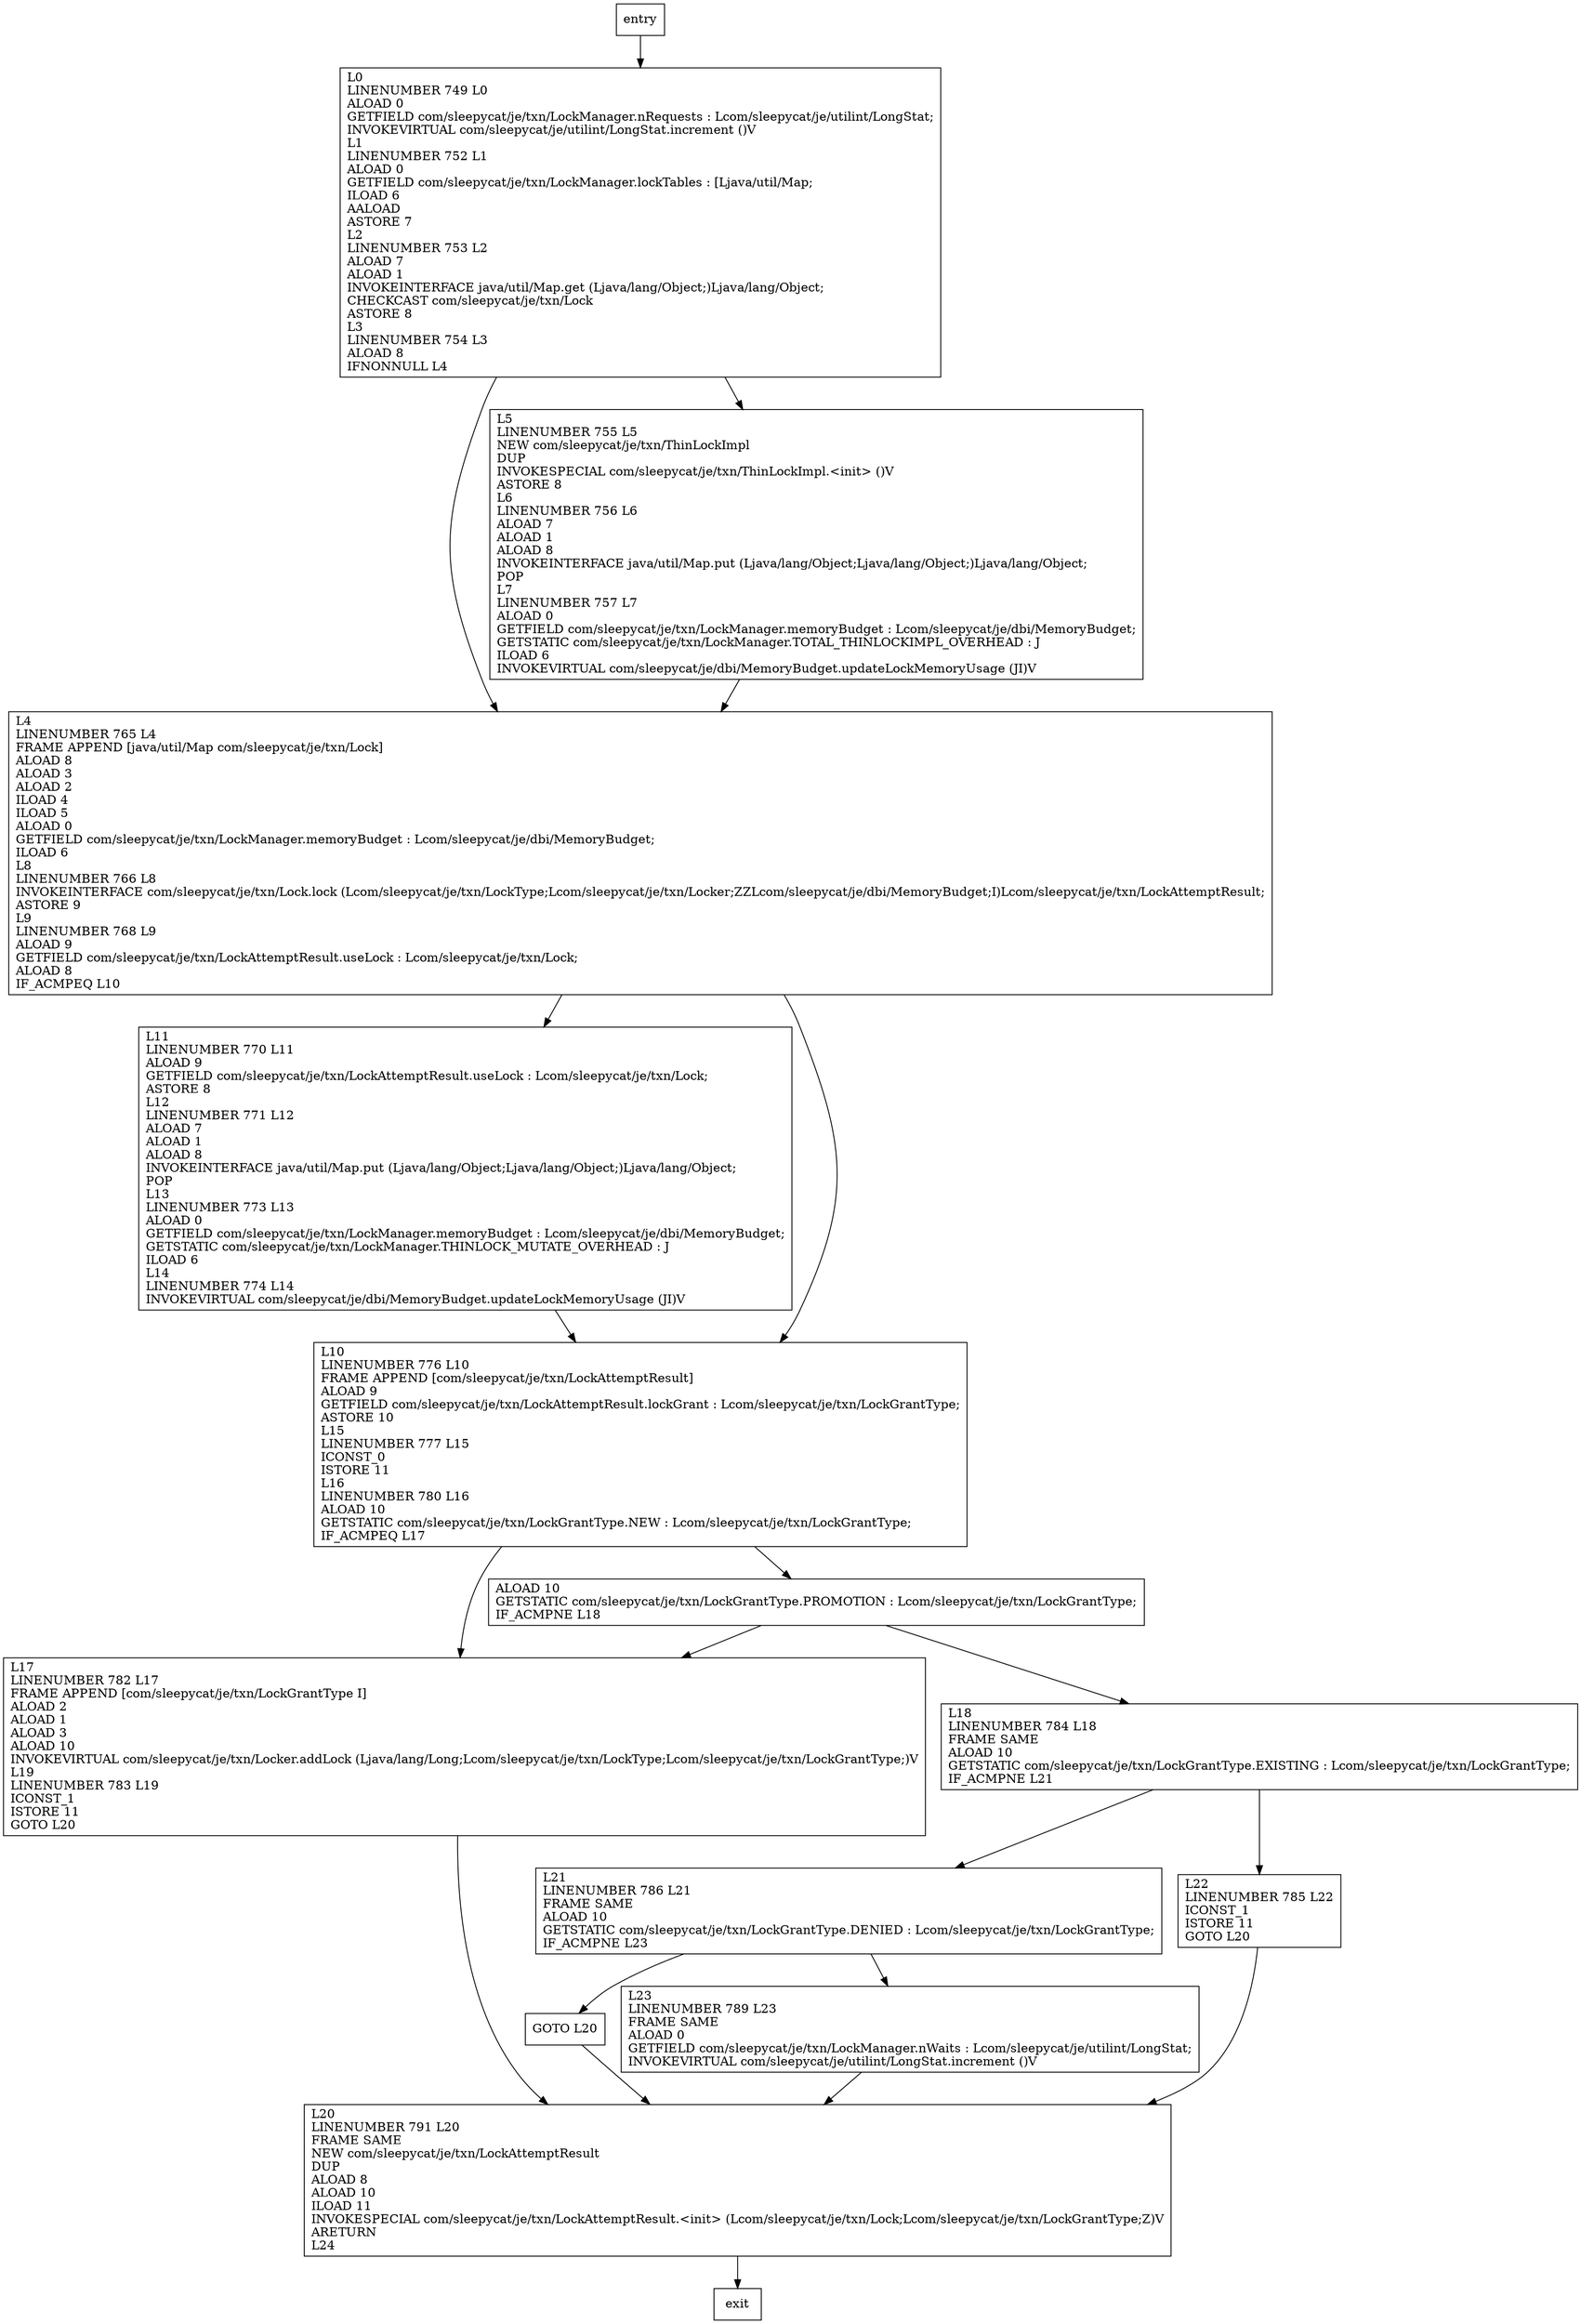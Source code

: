 digraph attemptLockInternal {
node [shape=record];
1837303192 [label="ALOAD 10\lGETSTATIC com/sleepycat/je/txn/LockGrantType.PROMOTION : Lcom/sleepycat/je/txn/LockGrantType;\lIF_ACMPNE L18\l"];
384715868 [label="L17\lLINENUMBER 782 L17\lFRAME APPEND [com/sleepycat/je/txn/LockGrantType I]\lALOAD 2\lALOAD 1\lALOAD 3\lALOAD 10\lINVOKEVIRTUAL com/sleepycat/je/txn/Locker.addLock (Ljava/lang/Long;Lcom/sleepycat/je/txn/LockType;Lcom/sleepycat/je/txn/LockGrantType;)V\lL19\lLINENUMBER 783 L19\lICONST_1\lISTORE 11\lGOTO L20\l"];
585552070 [label="L21\lLINENUMBER 786 L21\lFRAME SAME\lALOAD 10\lGETSTATIC com/sleepycat/je/txn/LockGrantType.DENIED : Lcom/sleepycat/je/txn/LockGrantType;\lIF_ACMPNE L23\l"];
633328771 [label="L11\lLINENUMBER 770 L11\lALOAD 9\lGETFIELD com/sleepycat/je/txn/LockAttemptResult.useLock : Lcom/sleepycat/je/txn/Lock;\lASTORE 8\lL12\lLINENUMBER 771 L12\lALOAD 7\lALOAD 1\lALOAD 8\lINVOKEINTERFACE java/util/Map.put (Ljava/lang/Object;Ljava/lang/Object;)Ljava/lang/Object;\lPOP\lL13\lLINENUMBER 773 L13\lALOAD 0\lGETFIELD com/sleepycat/je/txn/LockManager.memoryBudget : Lcom/sleepycat/je/dbi/MemoryBudget;\lGETSTATIC com/sleepycat/je/txn/LockManager.THINLOCK_MUTATE_OVERHEAD : J\lILOAD 6\lL14\lLINENUMBER 774 L14\lINVOKEVIRTUAL com/sleepycat/je/dbi/MemoryBudget.updateLockMemoryUsage (JI)V\l"];
1746164907 [label="L18\lLINENUMBER 784 L18\lFRAME SAME\lALOAD 10\lGETSTATIC com/sleepycat/je/txn/LockGrantType.EXISTING : Lcom/sleepycat/je/txn/LockGrantType;\lIF_ACMPNE L21\l"];
630378006 [label="L4\lLINENUMBER 765 L4\lFRAME APPEND [java/util/Map com/sleepycat/je/txn/Lock]\lALOAD 8\lALOAD 3\lALOAD 2\lILOAD 4\lILOAD 5\lALOAD 0\lGETFIELD com/sleepycat/je/txn/LockManager.memoryBudget : Lcom/sleepycat/je/dbi/MemoryBudget;\lILOAD 6\lL8\lLINENUMBER 766 L8\lINVOKEINTERFACE com/sleepycat/je/txn/Lock.lock (Lcom/sleepycat/je/txn/LockType;Lcom/sleepycat/je/txn/Locker;ZZLcom/sleepycat/je/dbi/MemoryBudget;I)Lcom/sleepycat/je/txn/LockAttemptResult;\lASTORE 9\lL9\lLINENUMBER 768 L9\lALOAD 9\lGETFIELD com/sleepycat/je/txn/LockAttemptResult.useLock : Lcom/sleepycat/je/txn/Lock;\lALOAD 8\lIF_ACMPEQ L10\l"];
1759326517 [label="GOTO L20\l"];
1523294952 [label="L0\lLINENUMBER 749 L0\lALOAD 0\lGETFIELD com/sleepycat/je/txn/LockManager.nRequests : Lcom/sleepycat/je/utilint/LongStat;\lINVOKEVIRTUAL com/sleepycat/je/utilint/LongStat.increment ()V\lL1\lLINENUMBER 752 L1\lALOAD 0\lGETFIELD com/sleepycat/je/txn/LockManager.lockTables : [Ljava/util/Map;\lILOAD 6\lAALOAD\lASTORE 7\lL2\lLINENUMBER 753 L2\lALOAD 7\lALOAD 1\lINVOKEINTERFACE java/util/Map.get (Ljava/lang/Object;)Ljava/lang/Object;\lCHECKCAST com/sleepycat/je/txn/Lock\lASTORE 8\lL3\lLINENUMBER 754 L3\lALOAD 8\lIFNONNULL L4\l"];
585432789 [label="L10\lLINENUMBER 776 L10\lFRAME APPEND [com/sleepycat/je/txn/LockAttemptResult]\lALOAD 9\lGETFIELD com/sleepycat/je/txn/LockAttemptResult.lockGrant : Lcom/sleepycat/je/txn/LockGrantType;\lASTORE 10\lL15\lLINENUMBER 777 L15\lICONST_0\lISTORE 11\lL16\lLINENUMBER 780 L16\lALOAD 10\lGETSTATIC com/sleepycat/je/txn/LockGrantType.NEW : Lcom/sleepycat/je/txn/LockGrantType;\lIF_ACMPEQ L17\l"];
869566182 [label="L20\lLINENUMBER 791 L20\lFRAME SAME\lNEW com/sleepycat/je/txn/LockAttemptResult\lDUP\lALOAD 8\lALOAD 10\lILOAD 11\lINVOKESPECIAL com/sleepycat/je/txn/LockAttemptResult.\<init\> (Lcom/sleepycat/je/txn/Lock;Lcom/sleepycat/je/txn/LockGrantType;Z)V\lARETURN\lL24\l"];
477949268 [label="L5\lLINENUMBER 755 L5\lNEW com/sleepycat/je/txn/ThinLockImpl\lDUP\lINVOKESPECIAL com/sleepycat/je/txn/ThinLockImpl.\<init\> ()V\lASTORE 8\lL6\lLINENUMBER 756 L6\lALOAD 7\lALOAD 1\lALOAD 8\lINVOKEINTERFACE java/util/Map.put (Ljava/lang/Object;Ljava/lang/Object;)Ljava/lang/Object;\lPOP\lL7\lLINENUMBER 757 L7\lALOAD 0\lGETFIELD com/sleepycat/je/txn/LockManager.memoryBudget : Lcom/sleepycat/je/dbi/MemoryBudget;\lGETSTATIC com/sleepycat/je/txn/LockManager.TOTAL_THINLOCKIMPL_OVERHEAD : J\lILOAD 6\lINVOKEVIRTUAL com/sleepycat/je/dbi/MemoryBudget.updateLockMemoryUsage (JI)V\l"];
1471983724 [label="L22\lLINENUMBER 785 L22\lICONST_1\lISTORE 11\lGOTO L20\l"];
2133420414 [label="L23\lLINENUMBER 789 L23\lFRAME SAME\lALOAD 0\lGETFIELD com/sleepycat/je/txn/LockManager.nWaits : Lcom/sleepycat/je/utilint/LongStat;\lINVOKEVIRTUAL com/sleepycat/je/utilint/LongStat.increment ()V\l"];
entry;
exit;
1837303192 -> 384715868
1837303192 -> 1746164907
384715868 -> 869566182
585552070 -> 2133420414
585552070 -> 1759326517
633328771 -> 585432789
1746164907 -> 585552070
1746164907 -> 1471983724
630378006 -> 633328771
630378006 -> 585432789
1759326517 -> 869566182
1523294952 -> 477949268
1523294952 -> 630378006
585432789 -> 1837303192
585432789 -> 384715868
869566182 -> exit
entry -> 1523294952
477949268 -> 630378006
1471983724 -> 869566182
2133420414 -> 869566182
}

